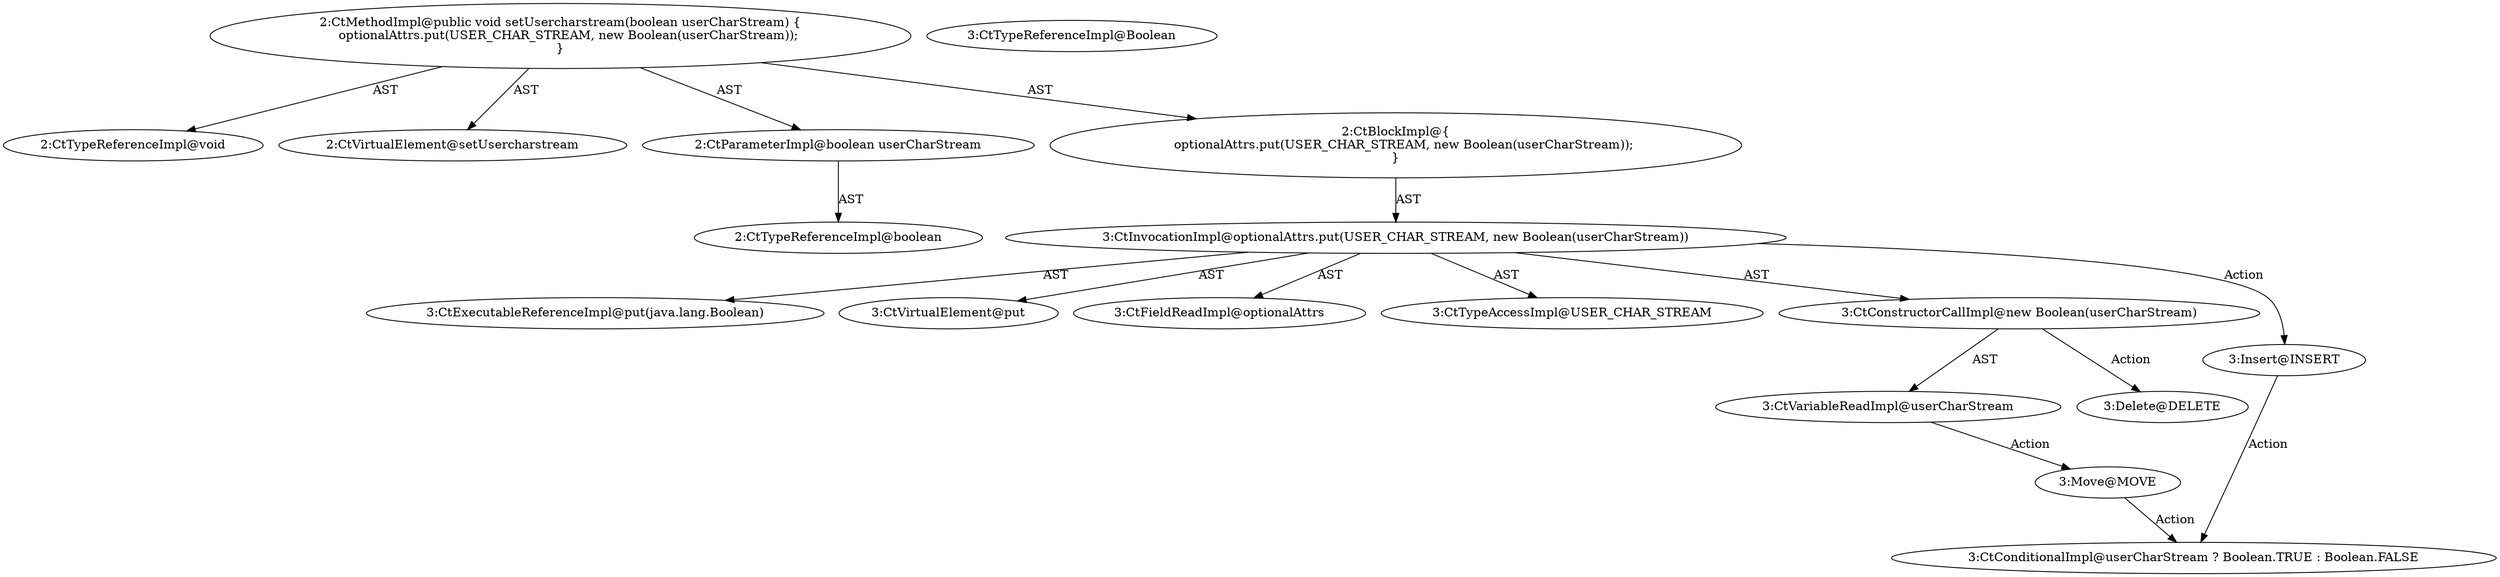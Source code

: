digraph "setUsercharstream#?,boolean" {
0 [label="2:CtTypeReferenceImpl@void" shape=ellipse]
1 [label="2:CtVirtualElement@setUsercharstream" shape=ellipse]
2 [label="2:CtParameterImpl@boolean userCharStream" shape=ellipse]
3 [label="2:CtTypeReferenceImpl@boolean" shape=ellipse]
4 [label="3:CtExecutableReferenceImpl@put(java.lang.Boolean)" shape=ellipse]
5 [label="3:CtVirtualElement@put" shape=ellipse]
6 [label="3:CtFieldReadImpl@optionalAttrs" shape=ellipse]
7 [label="3:CtTypeAccessImpl@USER_CHAR_STREAM" shape=ellipse]
8 [label="3:CtTypeReferenceImpl@Boolean" shape=ellipse]
9 [label="3:CtVariableReadImpl@userCharStream" shape=ellipse]
10 [label="3:CtConstructorCallImpl@new Boolean(userCharStream)" shape=ellipse]
11 [label="3:CtInvocationImpl@optionalAttrs.put(USER_CHAR_STREAM, new Boolean(userCharStream))" shape=ellipse]
12 [label="2:CtBlockImpl@\{
    optionalAttrs.put(USER_CHAR_STREAM, new Boolean(userCharStream));
\}" shape=ellipse]
13 [label="2:CtMethodImpl@public void setUsercharstream(boolean userCharStream) \{
    optionalAttrs.put(USER_CHAR_STREAM, new Boolean(userCharStream));
\}" shape=ellipse]
14 [label="3:Delete@DELETE" shape=ellipse]
15 [label="3:Insert@INSERT" shape=ellipse]
16 [label="3:CtConditionalImpl@userCharStream ? Boolean.TRUE : Boolean.FALSE" shape=ellipse]
17 [label="3:Move@MOVE" shape=ellipse]
2 -> 3 [label="AST"];
9 -> 17 [label="Action"];
10 -> 9 [label="AST"];
10 -> 14 [label="Action"];
11 -> 5 [label="AST"];
11 -> 6 [label="AST"];
11 -> 4 [label="AST"];
11 -> 7 [label="AST"];
11 -> 10 [label="AST"];
11 -> 15 [label="Action"];
12 -> 11 [label="AST"];
13 -> 1 [label="AST"];
13 -> 0 [label="AST"];
13 -> 2 [label="AST"];
13 -> 12 [label="AST"];
15 -> 16 [label="Action"];
17 -> 16 [label="Action"];
}